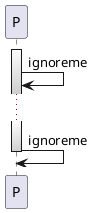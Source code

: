 {
  "sha1": "r28mahr7ogqml3d615x5d9ymcj31ist",
  "insertion": {
    "when": "2024-06-04T17:28:43.278Z",
    "user": "plantuml@gmail.com"
  }
}
@startuml
skinparam SequenceLifeLineBackgroundColor #FEFEFE/#CDCDCD
participant P
activate P
P -> P : ignoreme
...
P -> P : ignoreme
deactivate P
@enduml

